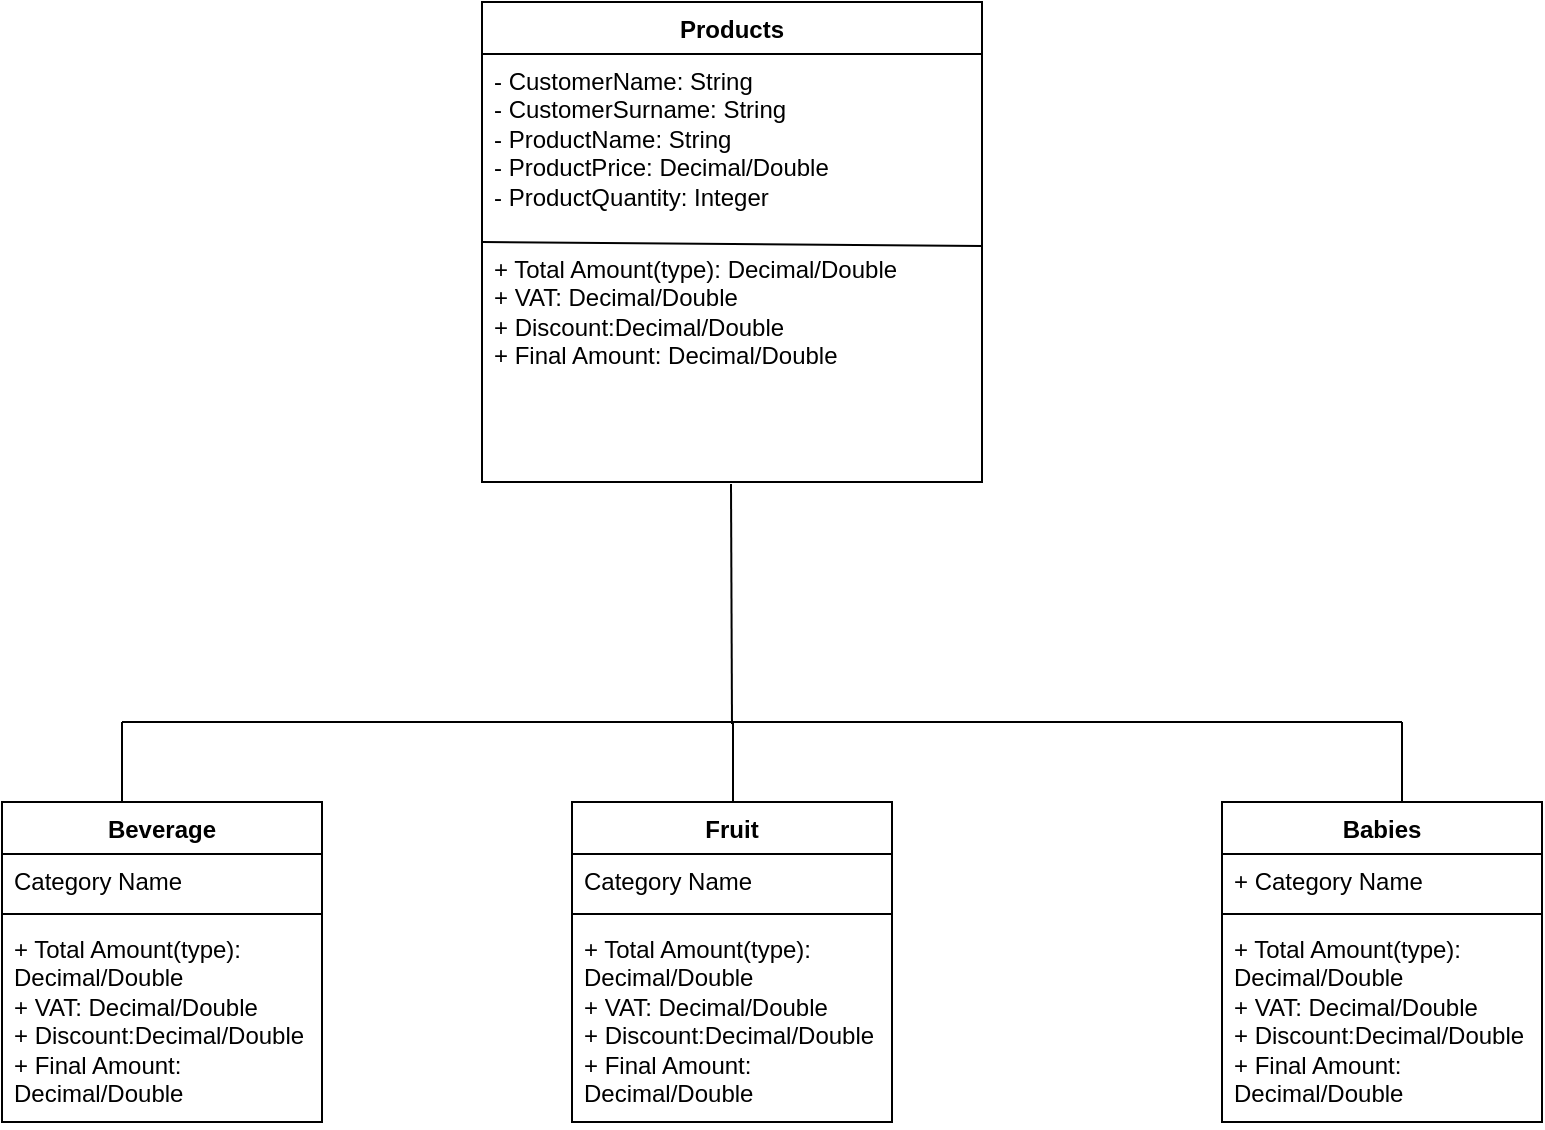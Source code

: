 <mxfile version="24.7.8">
  <diagram name="Page-1" id="wbFuVogU6JfLVyGnAgpN">
    <mxGraphModel dx="1098" dy="648" grid="1" gridSize="10" guides="1" tooltips="1" connect="1" arrows="1" fold="1" page="1" pageScale="1" pageWidth="850" pageHeight="1100" math="0" shadow="0">
      <root>
        <mxCell id="0" />
        <mxCell id="1" parent="0" />
        <mxCell id="khgTuGU63pHsHaj_h3_G-1" value="Products&lt;div&gt;&lt;br&gt;&lt;/div&gt;" style="swimlane;fontStyle=1;align=center;verticalAlign=top;childLayout=stackLayout;horizontal=1;startSize=26;horizontalStack=0;resizeParent=1;resizeParentMax=0;resizeLast=0;collapsible=1;marginBottom=0;whiteSpace=wrap;html=1;" parent="1" vertex="1">
          <mxGeometry x="260" y="40" width="250" height="240" as="geometry" />
        </mxCell>
        <mxCell id="khgTuGU63pHsHaj_h3_G-2" value="- CustomerName: String&lt;div&gt;- CustomerSurname: String&lt;/div&gt;&lt;div&gt;- ProductName: String&lt;/div&gt;&lt;div&gt;- ProductPrice: Decimal/Double&lt;/div&gt;&lt;div&gt;- ProductQuantity: Integer&lt;/div&gt;" style="text;strokeColor=none;fillColor=none;align=left;verticalAlign=top;spacingLeft=4;spacingRight=4;overflow=hidden;rotatable=0;points=[[0,0.5],[1,0.5]];portConstraint=eastwest;whiteSpace=wrap;html=1;" parent="khgTuGU63pHsHaj_h3_G-1" vertex="1">
          <mxGeometry y="26" width="250" height="214" as="geometry" />
        </mxCell>
        <mxCell id="khgTuGU63pHsHaj_h3_G-4" value="+ Total Amount(type): Decimal/Double&lt;div&gt;+ VAT: Decimal/Double&lt;/div&gt;&lt;div&gt;+ Discount:Decimal/Double&lt;/div&gt;&lt;div&gt;+ Final Amount: Decimal/Double&lt;/div&gt;" style="text;strokeColor=none;fillColor=none;align=left;verticalAlign=top;spacingLeft=4;spacingRight=4;overflow=hidden;rotatable=0;points=[[0,0.5],[1,0.5]];portConstraint=eastwest;whiteSpace=wrap;html=1;" parent="1" vertex="1">
          <mxGeometry x="260" y="160" width="250" height="170" as="geometry" />
        </mxCell>
        <mxCell id="xgjBoabNetx4N75YhA6C-1" value="" style="endArrow=none;html=1;rounded=0;entryX=1;entryY=0.012;entryDx=0;entryDy=0;entryPerimeter=0;" edge="1" parent="1" target="khgTuGU63pHsHaj_h3_G-4">
          <mxGeometry width="50" height="50" relative="1" as="geometry">
            <mxPoint x="260" y="160" as="sourcePoint" />
            <mxPoint x="400" y="160" as="targetPoint" />
          </mxGeometry>
        </mxCell>
        <mxCell id="xgjBoabNetx4N75YhA6C-2" value="" style="endArrow=none;html=1;rounded=0;" edge="1" parent="1">
          <mxGeometry width="50" height="50" relative="1" as="geometry">
            <mxPoint x="385" y="401" as="sourcePoint" />
            <mxPoint x="384.5" y="281" as="targetPoint" />
          </mxGeometry>
        </mxCell>
        <mxCell id="xgjBoabNetx4N75YhA6C-3" value="Beverage&lt;div&gt;&lt;br&gt;&lt;/div&gt;" style="swimlane;fontStyle=1;align=center;verticalAlign=top;childLayout=stackLayout;horizontal=1;startSize=26;horizontalStack=0;resizeParent=1;resizeParentMax=0;resizeLast=0;collapsible=1;marginBottom=0;whiteSpace=wrap;html=1;" vertex="1" parent="1">
          <mxGeometry x="20" y="440" width="160" height="160" as="geometry" />
        </mxCell>
        <mxCell id="xgjBoabNetx4N75YhA6C-4" value="Category Name" style="text;strokeColor=none;fillColor=none;align=left;verticalAlign=top;spacingLeft=4;spacingRight=4;overflow=hidden;rotatable=0;points=[[0,0.5],[1,0.5]];portConstraint=eastwest;whiteSpace=wrap;html=1;" vertex="1" parent="xgjBoabNetx4N75YhA6C-3">
          <mxGeometry y="26" width="160" height="26" as="geometry" />
        </mxCell>
        <mxCell id="xgjBoabNetx4N75YhA6C-5" value="" style="line;strokeWidth=1;fillColor=none;align=left;verticalAlign=middle;spacingTop=-1;spacingLeft=3;spacingRight=3;rotatable=0;labelPosition=right;points=[];portConstraint=eastwest;strokeColor=inherit;" vertex="1" parent="xgjBoabNetx4N75YhA6C-3">
          <mxGeometry y="52" width="160" height="8" as="geometry" />
        </mxCell>
        <mxCell id="xgjBoabNetx4N75YhA6C-6" value="+ Total Amount(type): Decimal/Double&lt;div&gt;+ VAT: Decimal/Double&lt;/div&gt;&lt;div&gt;+ Discount:Decimal/Double&lt;/div&gt;&lt;div&gt;+ Final Amount: Decimal/Double&lt;/div&gt;" style="text;strokeColor=none;fillColor=none;align=left;verticalAlign=top;spacingLeft=4;spacingRight=4;overflow=hidden;rotatable=0;points=[[0,0.5],[1,0.5]];portConstraint=eastwest;whiteSpace=wrap;html=1;" vertex="1" parent="xgjBoabNetx4N75YhA6C-3">
          <mxGeometry y="60" width="160" height="100" as="geometry" />
        </mxCell>
        <mxCell id="xgjBoabNetx4N75YhA6C-7" value="Fruit" style="swimlane;fontStyle=1;align=center;verticalAlign=top;childLayout=stackLayout;horizontal=1;startSize=26;horizontalStack=0;resizeParent=1;resizeParentMax=0;resizeLast=0;collapsible=1;marginBottom=0;whiteSpace=wrap;html=1;" vertex="1" parent="1">
          <mxGeometry x="305" y="440" width="160" height="160" as="geometry" />
        </mxCell>
        <mxCell id="xgjBoabNetx4N75YhA6C-8" value="Category Name" style="text;strokeColor=none;fillColor=none;align=left;verticalAlign=top;spacingLeft=4;spacingRight=4;overflow=hidden;rotatable=0;points=[[0,0.5],[1,0.5]];portConstraint=eastwest;whiteSpace=wrap;html=1;" vertex="1" parent="xgjBoabNetx4N75YhA6C-7">
          <mxGeometry y="26" width="160" height="26" as="geometry" />
        </mxCell>
        <mxCell id="xgjBoabNetx4N75YhA6C-9" value="" style="line;strokeWidth=1;fillColor=none;align=left;verticalAlign=middle;spacingTop=-1;spacingLeft=3;spacingRight=3;rotatable=0;labelPosition=right;points=[];portConstraint=eastwest;strokeColor=inherit;" vertex="1" parent="xgjBoabNetx4N75YhA6C-7">
          <mxGeometry y="52" width="160" height="8" as="geometry" />
        </mxCell>
        <mxCell id="xgjBoabNetx4N75YhA6C-10" value="+ Total Amount(type): Decimal/Double&lt;div&gt;+ VAT: Decimal/Double&lt;/div&gt;&lt;div&gt;+ Discount:Decimal/Double&lt;/div&gt;&lt;div&gt;+ Final Amount: Decimal/Double&lt;/div&gt;" style="text;strokeColor=none;fillColor=none;align=left;verticalAlign=top;spacingLeft=4;spacingRight=4;overflow=hidden;rotatable=0;points=[[0,0.5],[1,0.5]];portConstraint=eastwest;whiteSpace=wrap;html=1;" vertex="1" parent="xgjBoabNetx4N75YhA6C-7">
          <mxGeometry y="60" width="160" height="100" as="geometry" />
        </mxCell>
        <mxCell id="xgjBoabNetx4N75YhA6C-11" value="Babies&lt;div&gt;&lt;br&gt;&lt;/div&gt;" style="swimlane;fontStyle=1;align=center;verticalAlign=top;childLayout=stackLayout;horizontal=1;startSize=26;horizontalStack=0;resizeParent=1;resizeParentMax=0;resizeLast=0;collapsible=1;marginBottom=0;whiteSpace=wrap;html=1;" vertex="1" parent="1">
          <mxGeometry x="630" y="440" width="160" height="160" as="geometry" />
        </mxCell>
        <mxCell id="xgjBoabNetx4N75YhA6C-12" value="+ Category Name" style="text;strokeColor=none;fillColor=none;align=left;verticalAlign=top;spacingLeft=4;spacingRight=4;overflow=hidden;rotatable=0;points=[[0,0.5],[1,0.5]];portConstraint=eastwest;whiteSpace=wrap;html=1;" vertex="1" parent="xgjBoabNetx4N75YhA6C-11">
          <mxGeometry y="26" width="160" height="26" as="geometry" />
        </mxCell>
        <mxCell id="xgjBoabNetx4N75YhA6C-13" value="" style="line;strokeWidth=1;fillColor=none;align=left;verticalAlign=middle;spacingTop=-1;spacingLeft=3;spacingRight=3;rotatable=0;labelPosition=right;points=[];portConstraint=eastwest;strokeColor=inherit;" vertex="1" parent="xgjBoabNetx4N75YhA6C-11">
          <mxGeometry y="52" width="160" height="8" as="geometry" />
        </mxCell>
        <mxCell id="xgjBoabNetx4N75YhA6C-14" value="+ Total Amount(type): Decimal/Double&lt;div&gt;+ VAT: Decimal/Double&lt;/div&gt;&lt;div&gt;+ Discount:Decimal/Double&lt;/div&gt;&lt;div&gt;+ Final Amount: Decimal/Double&lt;/div&gt;" style="text;strokeColor=none;fillColor=none;align=left;verticalAlign=top;spacingLeft=4;spacingRight=4;overflow=hidden;rotatable=0;points=[[0,0.5],[1,0.5]];portConstraint=eastwest;whiteSpace=wrap;html=1;" vertex="1" parent="xgjBoabNetx4N75YhA6C-11">
          <mxGeometry y="60" width="160" height="100" as="geometry" />
        </mxCell>
        <mxCell id="xgjBoabNetx4N75YhA6C-15" value="" style="endArrow=none;html=1;rounded=0;" edge="1" parent="1">
          <mxGeometry width="50" height="50" relative="1" as="geometry">
            <mxPoint x="80" y="400" as="sourcePoint" />
            <mxPoint x="720" y="400" as="targetPoint" />
          </mxGeometry>
        </mxCell>
        <mxCell id="xgjBoabNetx4N75YhA6C-16" value="" style="endArrow=none;html=1;rounded=0;" edge="1" parent="1">
          <mxGeometry width="50" height="50" relative="1" as="geometry">
            <mxPoint x="80" y="440" as="sourcePoint" />
            <mxPoint x="80" y="400" as="targetPoint" />
          </mxGeometry>
        </mxCell>
        <mxCell id="xgjBoabNetx4N75YhA6C-17" value="" style="endArrow=none;html=1;rounded=0;" edge="1" parent="1">
          <mxGeometry width="50" height="50" relative="1" as="geometry">
            <mxPoint x="385.5" y="440" as="sourcePoint" />
            <mxPoint x="385.5" y="400" as="targetPoint" />
          </mxGeometry>
        </mxCell>
        <mxCell id="xgjBoabNetx4N75YhA6C-18" value="" style="endArrow=none;html=1;rounded=0;" edge="1" parent="1">
          <mxGeometry width="50" height="50" relative="1" as="geometry">
            <mxPoint x="720" y="440" as="sourcePoint" />
            <mxPoint x="720" y="400" as="targetPoint" />
          </mxGeometry>
        </mxCell>
      </root>
    </mxGraphModel>
  </diagram>
</mxfile>
